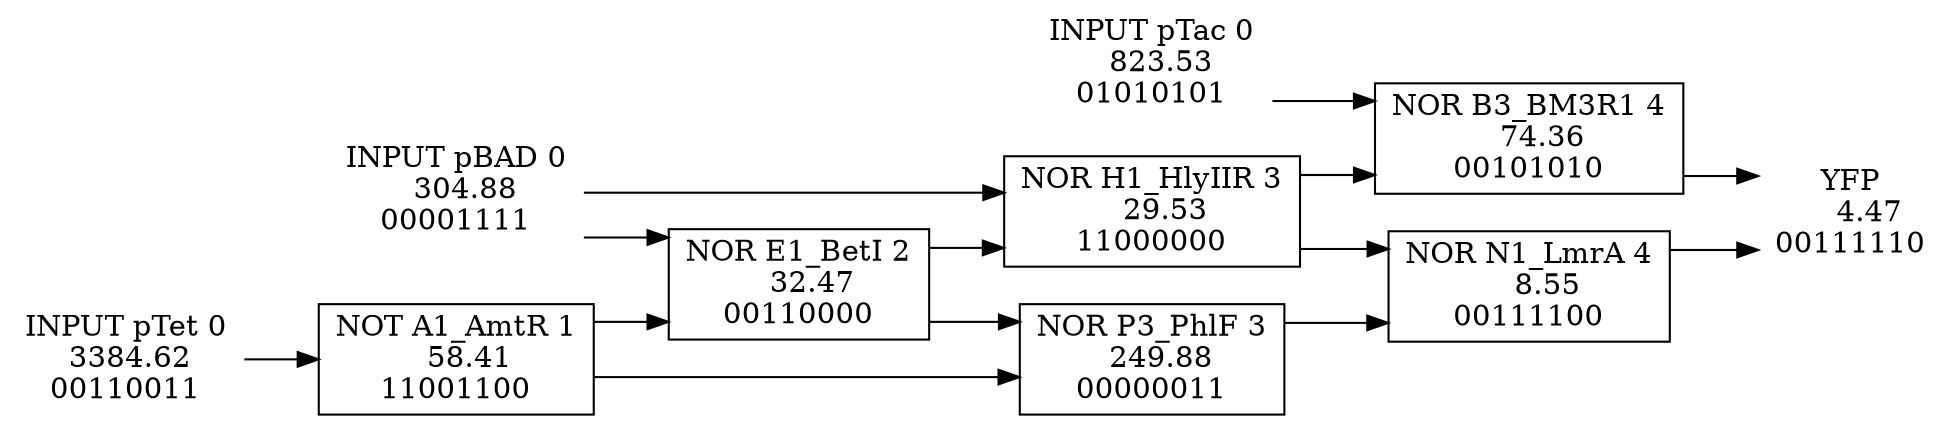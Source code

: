 #GRAPHVIZ_OUTPUT 
digraph{ 
rankdir=LR; 
splines=ortho; 
YFP[shape=none,label="YFP\n    4.47\n00111110"]; 
pTac[shape=none,label="INPUT pTac 0\n  823.53\n01010101"]; 
pTet[shape=none,label="INPUT pTet 0\n 3384.62\n00110011"]; 
pBAD[shape=none,label="INPUT pBAD 0\n  304.88\n00001111"]; 
B3_BM3R1[shape=box,style=filled,fillcolor=gray100,label="NOR B3_BM3R1 4\n   74.36\n00101010"]; 
N1_LmrA[shape=box,style=filled,fillcolor=gray100,label="NOR N1_LmrA 4\n    8.55\n00111100"]; 
P3_PhlF[shape=box,style=filled,fillcolor=gray100,label="NOR P3_PhlF 3\n  249.88\n00000011"]; 
H1_HlyIIR[shape=box,style=filled,fillcolor=gray100,label="NOR H1_HlyIIR 3\n   29.53\n11000000"]; 
E1_BetI[shape=box,style=filled,fillcolor=gray100,label="NOR E1_BetI 2\n   32.47\n00110000"]; 
A1_AmtR[shape=box,style=filled,fillcolor=gray100,label="NOT A1_AmtR 1\n   58.41\n11001100"]; 
B3_BM3R1->YFP; 
N1_LmrA->YFP; 
pTac->B3_BM3R1; 
H1_HlyIIR->B3_BM3R1; 
P3_PhlF->N1_LmrA; 
H1_HlyIIR->N1_LmrA; 
A1_AmtR->P3_PhlF; 
E1_BetI->P3_PhlF; 
pBAD->H1_HlyIIR; 
E1_BetI->H1_HlyIIR; 
pBAD->E1_BetI; 
A1_AmtR->E1_BetI; 
pTet->A1_AmtR; 
} 
